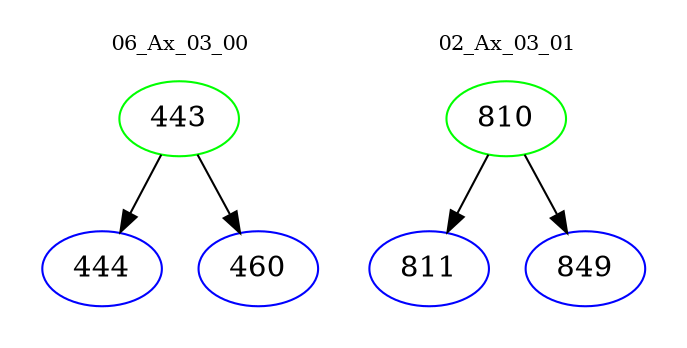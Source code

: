 digraph{
subgraph cluster_0 {
color = white
label = "06_Ax_03_00";
fontsize=10;
T0_443 [label="443", color="green"]
T0_443 -> T0_444 [color="black"]
T0_444 [label="444", color="blue"]
T0_443 -> T0_460 [color="black"]
T0_460 [label="460", color="blue"]
}
subgraph cluster_1 {
color = white
label = "02_Ax_03_01";
fontsize=10;
T1_810 [label="810", color="green"]
T1_810 -> T1_811 [color="black"]
T1_811 [label="811", color="blue"]
T1_810 -> T1_849 [color="black"]
T1_849 [label="849", color="blue"]
}
}

